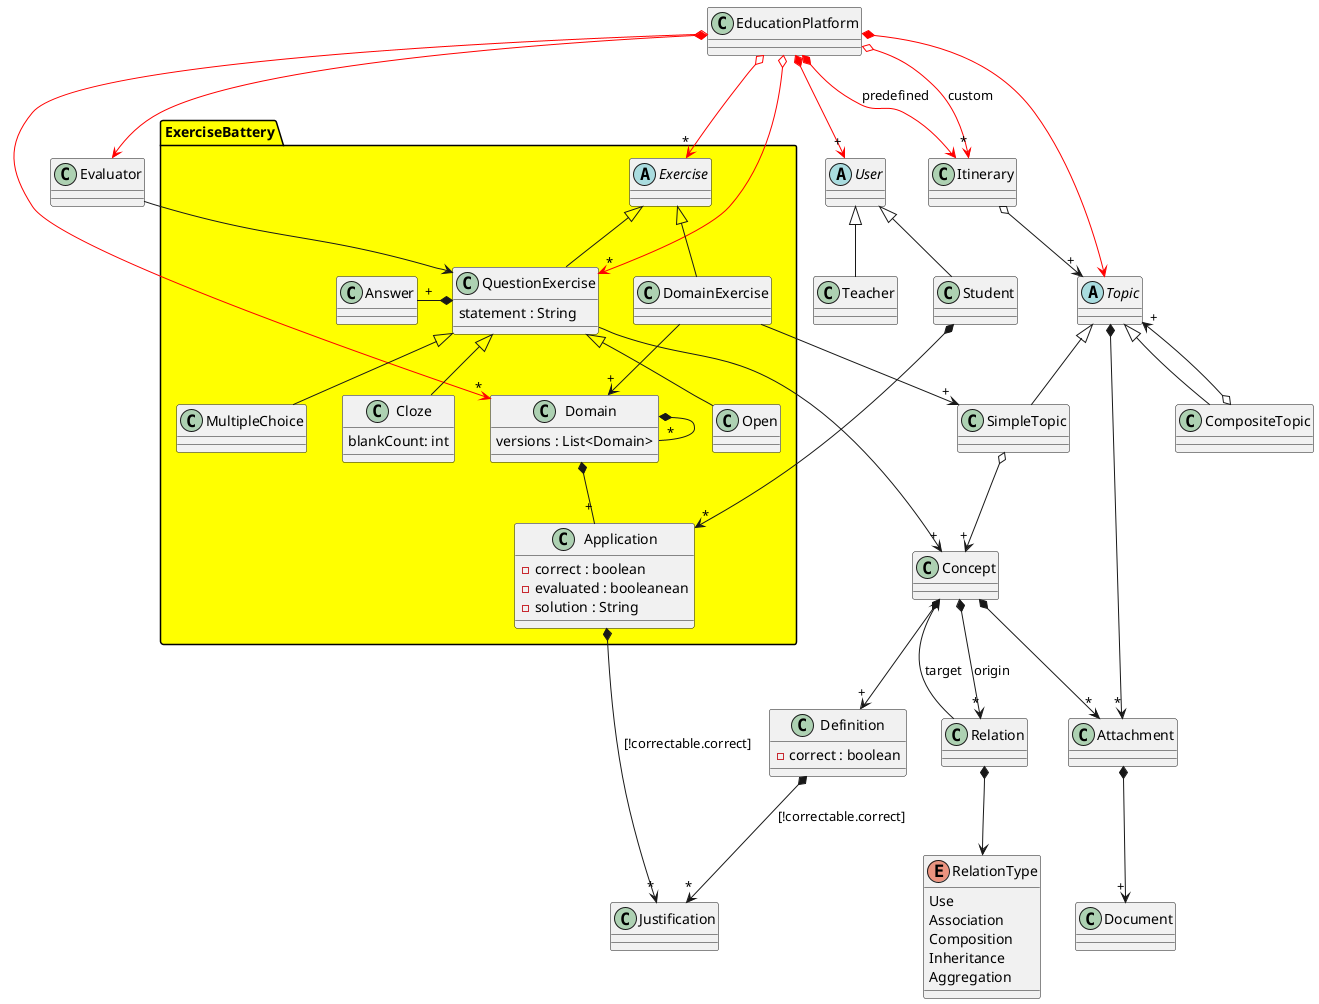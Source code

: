 @startuml EducationPlatformDomain

EducationPlatform *-[#red]-> "+" User
EducationPlatform *-[#red]-> Topic
EducationPlatform *-[#red]-> Itinerary : predefined
EducationPlatform o-[#red]-> "*" Itinerary : custom
EducationPlatform *-[#red]-> Evaluator
EducationPlatform o-[#red]-> "*" ExerciseBattery.Exercise
EducationPlatform o-[#red]-> "*" ExerciseBattery.QuestionExercise
EducationPlatform o-[#red]-> "*" ExerciseBattery.Domain

abstract User{
}

User <|-- Teacher
User <|-- Student

class Teacher{
}

class Student{
}
Student *--> "*" ExerciseBattery.Application

class Evaluator{
}
Evaluator --> QuestionExercise

class Itinerary {
}
Itinerary o--> "+" Topic

class Definition {
    - correct : boolean
}
Definition *--> "*" Justification:[!correctable.correct]

class Justification {
}


abstract Topic{
}
Topic <|-- CompositeTopic
Topic <|-- SimpleTopic
Topic *--> "*" Attachment

class Attachment{
}
Attachment *--> "+" Document

class SimpleTopic{
}
SimpleTopic o--> "+" Concept

class CompositeTopic{
}
CompositeTopic o--> "+" Topic

class Document{}

class Concept{
}
Concept *-down-> "+" Definition
Concept *-down-> "*" Relation : origin
Concept *-down-> "*" Attachment

class Relation {
}
Relation --> Concept : target
Relation *-down-> RelationType

enum RelationType {
    Use
    Association
    Composition
    Inheritance
    Aggregation
} 

package ExerciseBattery #yellow{

    abstract Exercise {
    }
    Exercise <|-- QuestionExercise
    Exercise <|-- DomainExercise

    class DomainExercise{

    }
    DomainExercise --> "+" Domain
    DomainExercise --> "+" SimpleTopic

    class Domain{
        versions : List<Domain>
    }
    Domain *-- "*" Domain
    Domain *-- "+" ExerciseBattery.Application
   
    class QuestionExercise{
        statement : String
    }
    QuestionExercise <|-- MultipleChoice
    QuestionExercise <|-- Cloze
    QuestionExercise <|-- Open
    QuestionExercise --> "+" Concept
    QuestionExercise *-left- "+" Answer

    class Cloze{
        blankCount: int
    }
    
    class MultipleChoice{
    }

    class Application{
        - correct : boolean
        - evaluated : booleanean
        - solution : String
    }
    Application *--> "*" Justification:[!correctable.correct]


}



@enduml